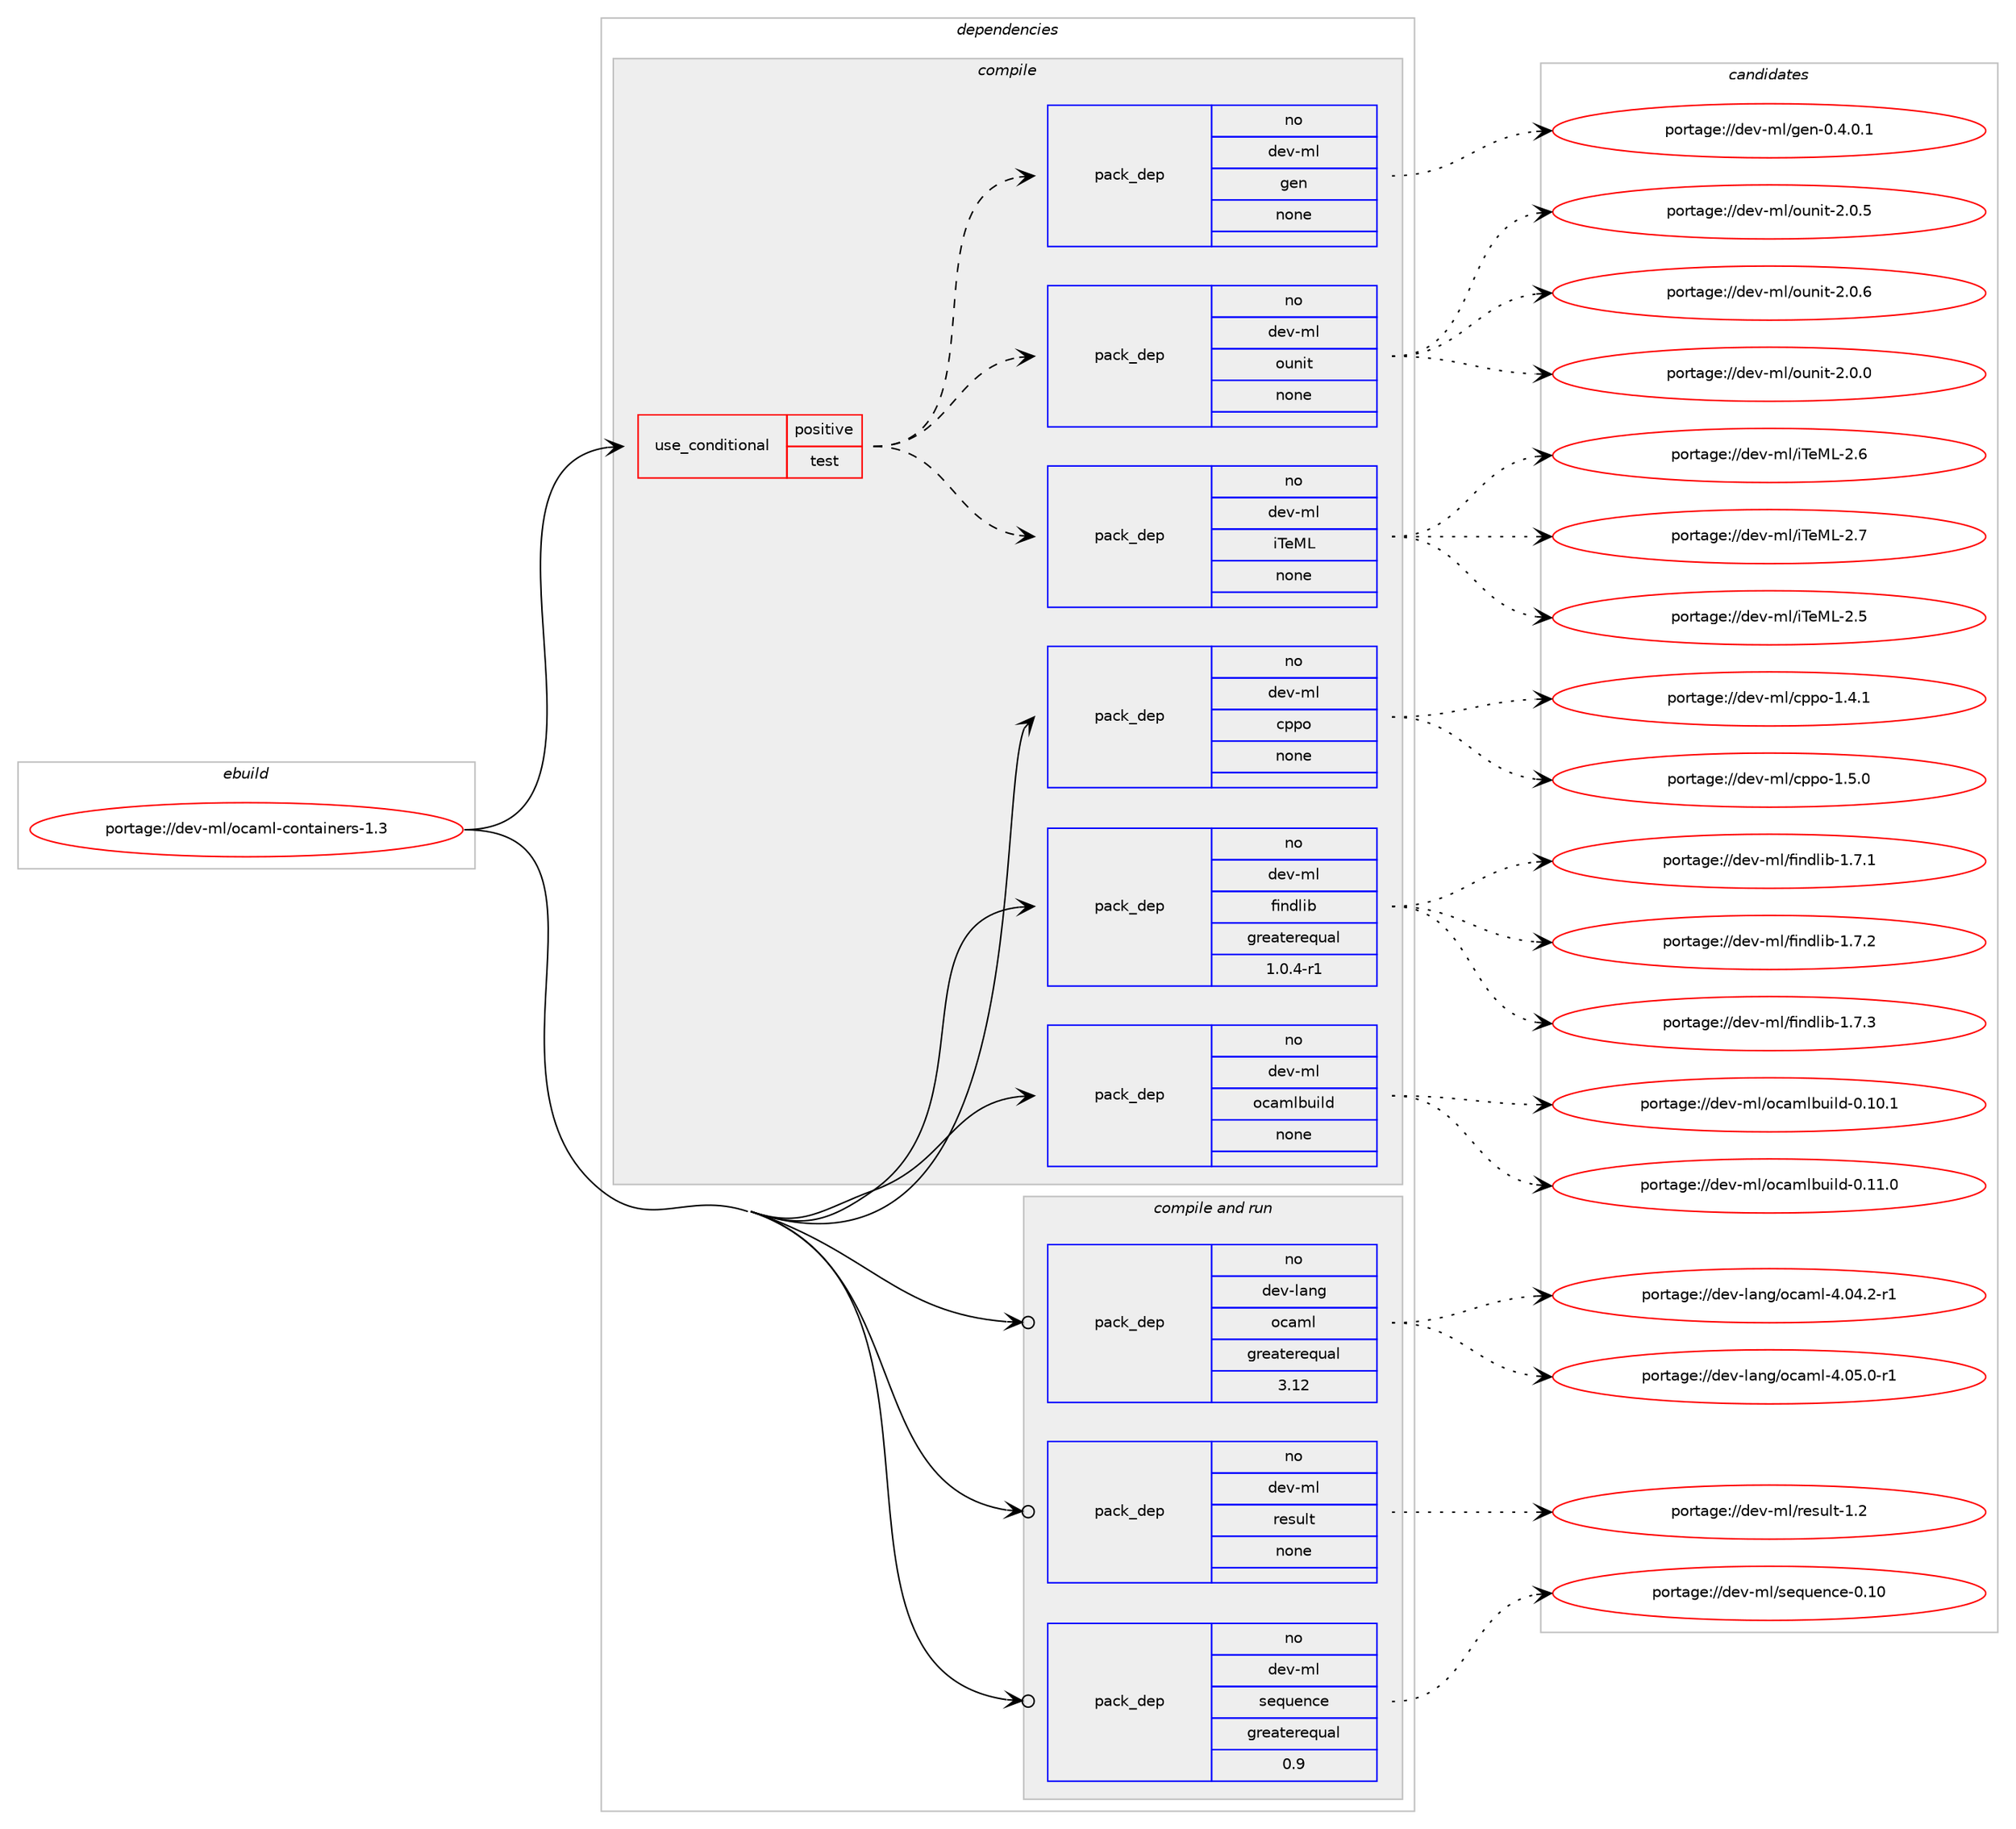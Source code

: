 digraph prolog {

# *************
# Graph options
# *************

newrank=true;
concentrate=true;
compound=true;
graph [rankdir=LR,fontname=Helvetica,fontsize=10,ranksep=1.5];#, ranksep=2.5, nodesep=0.2];
edge  [arrowhead=vee];
node  [fontname=Helvetica,fontsize=10];

# **********
# The ebuild
# **********

subgraph cluster_leftcol {
color=gray;
rank=same;
label=<<i>ebuild</i>>;
id [label="portage://dev-ml/ocaml-containers-1.3", color=red, width=4, href="../dev-ml/ocaml-containers-1.3.svg"];
}

# ****************
# The dependencies
# ****************

subgraph cluster_midcol {
color=gray;
label=<<i>dependencies</i>>;
subgraph cluster_compile {
fillcolor="#eeeeee";
style=filled;
label=<<i>compile</i>>;
subgraph cond22427 {
dependency106959 [label=<<TABLE BORDER="0" CELLBORDER="1" CELLSPACING="0" CELLPADDING="4"><TR><TD ROWSPAN="3" CELLPADDING="10">use_conditional</TD></TR><TR><TD>positive</TD></TR><TR><TD>test</TD></TR></TABLE>>, shape=none, color=red];
subgraph pack81369 {
dependency106960 [label=<<TABLE BORDER="0" CELLBORDER="1" CELLSPACING="0" CELLPADDING="4" WIDTH="220"><TR><TD ROWSPAN="6" CELLPADDING="30">pack_dep</TD></TR><TR><TD WIDTH="110">no</TD></TR><TR><TD>dev-ml</TD></TR><TR><TD>iTeML</TD></TR><TR><TD>none</TD></TR><TR><TD></TD></TR></TABLE>>, shape=none, color=blue];
}
dependency106959:e -> dependency106960:w [weight=20,style="dashed",arrowhead="vee"];
subgraph pack81370 {
dependency106961 [label=<<TABLE BORDER="0" CELLBORDER="1" CELLSPACING="0" CELLPADDING="4" WIDTH="220"><TR><TD ROWSPAN="6" CELLPADDING="30">pack_dep</TD></TR><TR><TD WIDTH="110">no</TD></TR><TR><TD>dev-ml</TD></TR><TR><TD>ounit</TD></TR><TR><TD>none</TD></TR><TR><TD></TD></TR></TABLE>>, shape=none, color=blue];
}
dependency106959:e -> dependency106961:w [weight=20,style="dashed",arrowhead="vee"];
subgraph pack81371 {
dependency106962 [label=<<TABLE BORDER="0" CELLBORDER="1" CELLSPACING="0" CELLPADDING="4" WIDTH="220"><TR><TD ROWSPAN="6" CELLPADDING="30">pack_dep</TD></TR><TR><TD WIDTH="110">no</TD></TR><TR><TD>dev-ml</TD></TR><TR><TD>gen</TD></TR><TR><TD>none</TD></TR><TR><TD></TD></TR></TABLE>>, shape=none, color=blue];
}
dependency106959:e -> dependency106962:w [weight=20,style="dashed",arrowhead="vee"];
}
id:e -> dependency106959:w [weight=20,style="solid",arrowhead="vee"];
subgraph pack81372 {
dependency106963 [label=<<TABLE BORDER="0" CELLBORDER="1" CELLSPACING="0" CELLPADDING="4" WIDTH="220"><TR><TD ROWSPAN="6" CELLPADDING="30">pack_dep</TD></TR><TR><TD WIDTH="110">no</TD></TR><TR><TD>dev-ml</TD></TR><TR><TD>cppo</TD></TR><TR><TD>none</TD></TR><TR><TD></TD></TR></TABLE>>, shape=none, color=blue];
}
id:e -> dependency106963:w [weight=20,style="solid",arrowhead="vee"];
subgraph pack81373 {
dependency106964 [label=<<TABLE BORDER="0" CELLBORDER="1" CELLSPACING="0" CELLPADDING="4" WIDTH="220"><TR><TD ROWSPAN="6" CELLPADDING="30">pack_dep</TD></TR><TR><TD WIDTH="110">no</TD></TR><TR><TD>dev-ml</TD></TR><TR><TD>findlib</TD></TR><TR><TD>greaterequal</TD></TR><TR><TD>1.0.4-r1</TD></TR></TABLE>>, shape=none, color=blue];
}
id:e -> dependency106964:w [weight=20,style="solid",arrowhead="vee"];
subgraph pack81374 {
dependency106965 [label=<<TABLE BORDER="0" CELLBORDER="1" CELLSPACING="0" CELLPADDING="4" WIDTH="220"><TR><TD ROWSPAN="6" CELLPADDING="30">pack_dep</TD></TR><TR><TD WIDTH="110">no</TD></TR><TR><TD>dev-ml</TD></TR><TR><TD>ocamlbuild</TD></TR><TR><TD>none</TD></TR><TR><TD></TD></TR></TABLE>>, shape=none, color=blue];
}
id:e -> dependency106965:w [weight=20,style="solid",arrowhead="vee"];
}
subgraph cluster_compileandrun {
fillcolor="#eeeeee";
style=filled;
label=<<i>compile and run</i>>;
subgraph pack81375 {
dependency106966 [label=<<TABLE BORDER="0" CELLBORDER="1" CELLSPACING="0" CELLPADDING="4" WIDTH="220"><TR><TD ROWSPAN="6" CELLPADDING="30">pack_dep</TD></TR><TR><TD WIDTH="110">no</TD></TR><TR><TD>dev-lang</TD></TR><TR><TD>ocaml</TD></TR><TR><TD>greaterequal</TD></TR><TR><TD>3.12</TD></TR></TABLE>>, shape=none, color=blue];
}
id:e -> dependency106966:w [weight=20,style="solid",arrowhead="odotvee"];
subgraph pack81376 {
dependency106967 [label=<<TABLE BORDER="0" CELLBORDER="1" CELLSPACING="0" CELLPADDING="4" WIDTH="220"><TR><TD ROWSPAN="6" CELLPADDING="30">pack_dep</TD></TR><TR><TD WIDTH="110">no</TD></TR><TR><TD>dev-ml</TD></TR><TR><TD>result</TD></TR><TR><TD>none</TD></TR><TR><TD></TD></TR></TABLE>>, shape=none, color=blue];
}
id:e -> dependency106967:w [weight=20,style="solid",arrowhead="odotvee"];
subgraph pack81377 {
dependency106968 [label=<<TABLE BORDER="0" CELLBORDER="1" CELLSPACING="0" CELLPADDING="4" WIDTH="220"><TR><TD ROWSPAN="6" CELLPADDING="30">pack_dep</TD></TR><TR><TD WIDTH="110">no</TD></TR><TR><TD>dev-ml</TD></TR><TR><TD>sequence</TD></TR><TR><TD>greaterequal</TD></TR><TR><TD>0.9</TD></TR></TABLE>>, shape=none, color=blue];
}
id:e -> dependency106968:w [weight=20,style="solid",arrowhead="odotvee"];
}
subgraph cluster_run {
fillcolor="#eeeeee";
style=filled;
label=<<i>run</i>>;
}
}

# **************
# The candidates
# **************

subgraph cluster_choices {
rank=same;
color=gray;
label=<<i>candidates</i>>;

subgraph choice81369 {
color=black;
nodesep=1;
choiceportage100101118451091084710584101777645504653 [label="portage://dev-ml/iTeML-2.5", color=red, width=4,href="../dev-ml/iTeML-2.5.svg"];
choiceportage100101118451091084710584101777645504654 [label="portage://dev-ml/iTeML-2.6", color=red, width=4,href="../dev-ml/iTeML-2.6.svg"];
choiceportage100101118451091084710584101777645504655 [label="portage://dev-ml/iTeML-2.7", color=red, width=4,href="../dev-ml/iTeML-2.7.svg"];
dependency106960:e -> choiceportage100101118451091084710584101777645504653:w [style=dotted,weight="100"];
dependency106960:e -> choiceportage100101118451091084710584101777645504654:w [style=dotted,weight="100"];
dependency106960:e -> choiceportage100101118451091084710584101777645504655:w [style=dotted,weight="100"];
}
subgraph choice81370 {
color=black;
nodesep=1;
choiceportage1001011184510910847111117110105116455046484648 [label="portage://dev-ml/ounit-2.0.0", color=red, width=4,href="../dev-ml/ounit-2.0.0.svg"];
choiceportage1001011184510910847111117110105116455046484653 [label="portage://dev-ml/ounit-2.0.5", color=red, width=4,href="../dev-ml/ounit-2.0.5.svg"];
choiceportage1001011184510910847111117110105116455046484654 [label="portage://dev-ml/ounit-2.0.6", color=red, width=4,href="../dev-ml/ounit-2.0.6.svg"];
dependency106961:e -> choiceportage1001011184510910847111117110105116455046484648:w [style=dotted,weight="100"];
dependency106961:e -> choiceportage1001011184510910847111117110105116455046484653:w [style=dotted,weight="100"];
dependency106961:e -> choiceportage1001011184510910847111117110105116455046484654:w [style=dotted,weight="100"];
}
subgraph choice81371 {
color=black;
nodesep=1;
choiceportage10010111845109108471031011104548465246484649 [label="portage://dev-ml/gen-0.4.0.1", color=red, width=4,href="../dev-ml/gen-0.4.0.1.svg"];
dependency106962:e -> choiceportage10010111845109108471031011104548465246484649:w [style=dotted,weight="100"];
}
subgraph choice81372 {
color=black;
nodesep=1;
choiceportage100101118451091084799112112111454946524649 [label="portage://dev-ml/cppo-1.4.1", color=red, width=4,href="../dev-ml/cppo-1.4.1.svg"];
choiceportage100101118451091084799112112111454946534648 [label="portage://dev-ml/cppo-1.5.0", color=red, width=4,href="../dev-ml/cppo-1.5.0.svg"];
dependency106963:e -> choiceportage100101118451091084799112112111454946524649:w [style=dotted,weight="100"];
dependency106963:e -> choiceportage100101118451091084799112112111454946534648:w [style=dotted,weight="100"];
}
subgraph choice81373 {
color=black;
nodesep=1;
choiceportage100101118451091084710210511010010810598454946554649 [label="portage://dev-ml/findlib-1.7.1", color=red, width=4,href="../dev-ml/findlib-1.7.1.svg"];
choiceportage100101118451091084710210511010010810598454946554650 [label="portage://dev-ml/findlib-1.7.2", color=red, width=4,href="../dev-ml/findlib-1.7.2.svg"];
choiceportage100101118451091084710210511010010810598454946554651 [label="portage://dev-ml/findlib-1.7.3", color=red, width=4,href="../dev-ml/findlib-1.7.3.svg"];
dependency106964:e -> choiceportage100101118451091084710210511010010810598454946554649:w [style=dotted,weight="100"];
dependency106964:e -> choiceportage100101118451091084710210511010010810598454946554650:w [style=dotted,weight="100"];
dependency106964:e -> choiceportage100101118451091084710210511010010810598454946554651:w [style=dotted,weight="100"];
}
subgraph choice81374 {
color=black;
nodesep=1;
choiceportage100101118451091084711199971091089811710510810045484649484649 [label="portage://dev-ml/ocamlbuild-0.10.1", color=red, width=4,href="../dev-ml/ocamlbuild-0.10.1.svg"];
choiceportage100101118451091084711199971091089811710510810045484649494648 [label="portage://dev-ml/ocamlbuild-0.11.0", color=red, width=4,href="../dev-ml/ocamlbuild-0.11.0.svg"];
dependency106965:e -> choiceportage100101118451091084711199971091089811710510810045484649484649:w [style=dotted,weight="100"];
dependency106965:e -> choiceportage100101118451091084711199971091089811710510810045484649494648:w [style=dotted,weight="100"];
}
subgraph choice81375 {
color=black;
nodesep=1;
choiceportage1001011184510897110103471119997109108455246485246504511449 [label="portage://dev-lang/ocaml-4.04.2-r1", color=red, width=4,href="../dev-lang/ocaml-4.04.2-r1.svg"];
choiceportage1001011184510897110103471119997109108455246485346484511449 [label="portage://dev-lang/ocaml-4.05.0-r1", color=red, width=4,href="../dev-lang/ocaml-4.05.0-r1.svg"];
dependency106966:e -> choiceportage1001011184510897110103471119997109108455246485246504511449:w [style=dotted,weight="100"];
dependency106966:e -> choiceportage1001011184510897110103471119997109108455246485346484511449:w [style=dotted,weight="100"];
}
subgraph choice81376 {
color=black;
nodesep=1;
choiceportage100101118451091084711410111511710811645494650 [label="portage://dev-ml/result-1.2", color=red, width=4,href="../dev-ml/result-1.2.svg"];
dependency106967:e -> choiceportage100101118451091084711410111511710811645494650:w [style=dotted,weight="100"];
}
subgraph choice81377 {
color=black;
nodesep=1;
choiceportage1001011184510910847115101113117101110991014548464948 [label="portage://dev-ml/sequence-0.10", color=red, width=4,href="../dev-ml/sequence-0.10.svg"];
dependency106968:e -> choiceportage1001011184510910847115101113117101110991014548464948:w [style=dotted,weight="100"];
}
}

}
